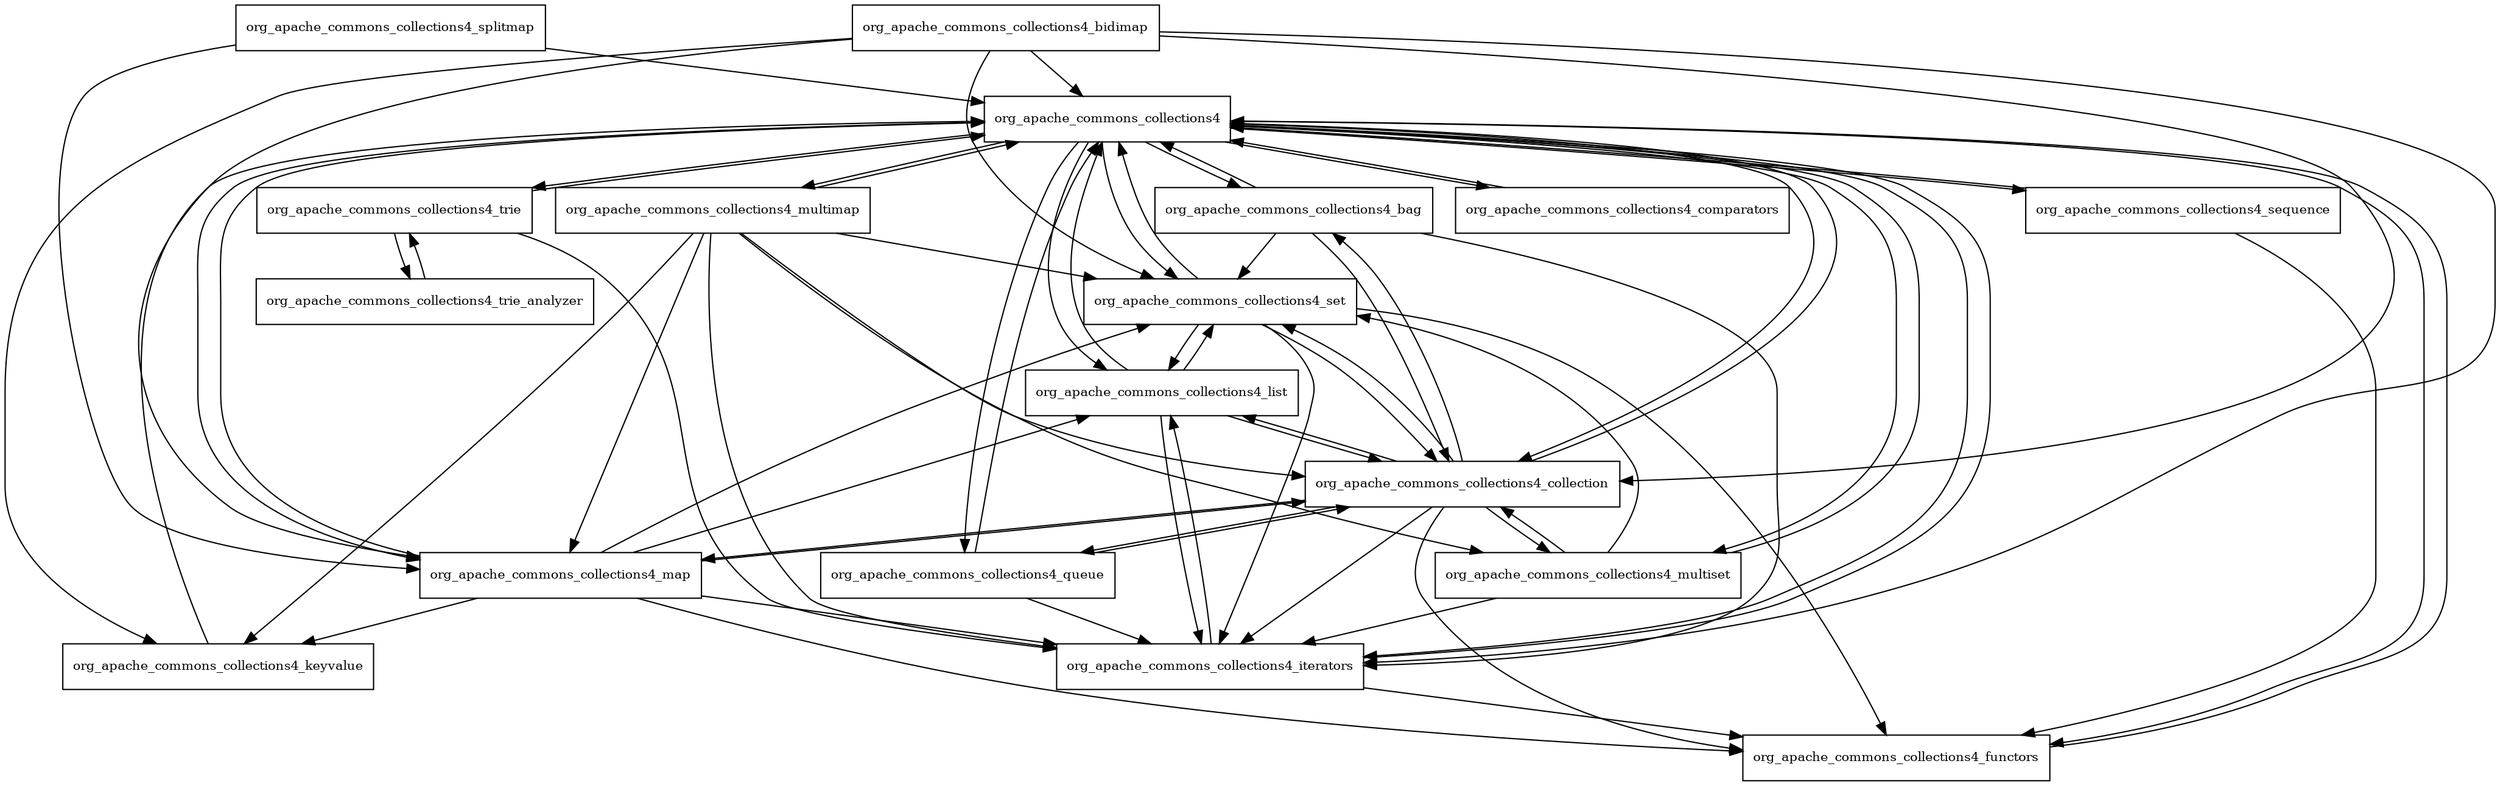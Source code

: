 digraph commons_collections4_4_1_package_dependencies {
  node [shape = box, fontsize=10.0];
  org_apache_commons_collections4 -> org_apache_commons_collections4_bag;
  org_apache_commons_collections4 -> org_apache_commons_collections4_collection;
  org_apache_commons_collections4 -> org_apache_commons_collections4_comparators;
  org_apache_commons_collections4 -> org_apache_commons_collections4_functors;
  org_apache_commons_collections4 -> org_apache_commons_collections4_iterators;
  org_apache_commons_collections4 -> org_apache_commons_collections4_list;
  org_apache_commons_collections4 -> org_apache_commons_collections4_map;
  org_apache_commons_collections4 -> org_apache_commons_collections4_multimap;
  org_apache_commons_collections4 -> org_apache_commons_collections4_multiset;
  org_apache_commons_collections4 -> org_apache_commons_collections4_queue;
  org_apache_commons_collections4 -> org_apache_commons_collections4_sequence;
  org_apache_commons_collections4 -> org_apache_commons_collections4_set;
  org_apache_commons_collections4 -> org_apache_commons_collections4_trie;
  org_apache_commons_collections4_bag -> org_apache_commons_collections4;
  org_apache_commons_collections4_bag -> org_apache_commons_collections4_collection;
  org_apache_commons_collections4_bag -> org_apache_commons_collections4_iterators;
  org_apache_commons_collections4_bag -> org_apache_commons_collections4_set;
  org_apache_commons_collections4_bidimap -> org_apache_commons_collections4;
  org_apache_commons_collections4_bidimap -> org_apache_commons_collections4_collection;
  org_apache_commons_collections4_bidimap -> org_apache_commons_collections4_iterators;
  org_apache_commons_collections4_bidimap -> org_apache_commons_collections4_keyvalue;
  org_apache_commons_collections4_bidimap -> org_apache_commons_collections4_map;
  org_apache_commons_collections4_bidimap -> org_apache_commons_collections4_set;
  org_apache_commons_collections4_collection -> org_apache_commons_collections4;
  org_apache_commons_collections4_collection -> org_apache_commons_collections4_bag;
  org_apache_commons_collections4_collection -> org_apache_commons_collections4_functors;
  org_apache_commons_collections4_collection -> org_apache_commons_collections4_iterators;
  org_apache_commons_collections4_collection -> org_apache_commons_collections4_list;
  org_apache_commons_collections4_collection -> org_apache_commons_collections4_map;
  org_apache_commons_collections4_collection -> org_apache_commons_collections4_multiset;
  org_apache_commons_collections4_collection -> org_apache_commons_collections4_queue;
  org_apache_commons_collections4_collection -> org_apache_commons_collections4_set;
  org_apache_commons_collections4_comparators -> org_apache_commons_collections4;
  org_apache_commons_collections4_functors -> org_apache_commons_collections4;
  org_apache_commons_collections4_iterators -> org_apache_commons_collections4;
  org_apache_commons_collections4_iterators -> org_apache_commons_collections4_functors;
  org_apache_commons_collections4_iterators -> org_apache_commons_collections4_list;
  org_apache_commons_collections4_keyvalue -> org_apache_commons_collections4;
  org_apache_commons_collections4_list -> org_apache_commons_collections4;
  org_apache_commons_collections4_list -> org_apache_commons_collections4_collection;
  org_apache_commons_collections4_list -> org_apache_commons_collections4_iterators;
  org_apache_commons_collections4_list -> org_apache_commons_collections4_set;
  org_apache_commons_collections4_map -> org_apache_commons_collections4;
  org_apache_commons_collections4_map -> org_apache_commons_collections4_collection;
  org_apache_commons_collections4_map -> org_apache_commons_collections4_functors;
  org_apache_commons_collections4_map -> org_apache_commons_collections4_iterators;
  org_apache_commons_collections4_map -> org_apache_commons_collections4_keyvalue;
  org_apache_commons_collections4_map -> org_apache_commons_collections4_list;
  org_apache_commons_collections4_map -> org_apache_commons_collections4_set;
  org_apache_commons_collections4_multimap -> org_apache_commons_collections4;
  org_apache_commons_collections4_multimap -> org_apache_commons_collections4_collection;
  org_apache_commons_collections4_multimap -> org_apache_commons_collections4_iterators;
  org_apache_commons_collections4_multimap -> org_apache_commons_collections4_keyvalue;
  org_apache_commons_collections4_multimap -> org_apache_commons_collections4_map;
  org_apache_commons_collections4_multimap -> org_apache_commons_collections4_multiset;
  org_apache_commons_collections4_multimap -> org_apache_commons_collections4_set;
  org_apache_commons_collections4_multiset -> org_apache_commons_collections4;
  org_apache_commons_collections4_multiset -> org_apache_commons_collections4_collection;
  org_apache_commons_collections4_multiset -> org_apache_commons_collections4_iterators;
  org_apache_commons_collections4_multiset -> org_apache_commons_collections4_set;
  org_apache_commons_collections4_queue -> org_apache_commons_collections4;
  org_apache_commons_collections4_queue -> org_apache_commons_collections4_collection;
  org_apache_commons_collections4_queue -> org_apache_commons_collections4_iterators;
  org_apache_commons_collections4_sequence -> org_apache_commons_collections4;
  org_apache_commons_collections4_sequence -> org_apache_commons_collections4_functors;
  org_apache_commons_collections4_set -> org_apache_commons_collections4;
  org_apache_commons_collections4_set -> org_apache_commons_collections4_collection;
  org_apache_commons_collections4_set -> org_apache_commons_collections4_functors;
  org_apache_commons_collections4_set -> org_apache_commons_collections4_iterators;
  org_apache_commons_collections4_set -> org_apache_commons_collections4_list;
  org_apache_commons_collections4_splitmap -> org_apache_commons_collections4;
  org_apache_commons_collections4_splitmap -> org_apache_commons_collections4_map;
  org_apache_commons_collections4_trie -> org_apache_commons_collections4;
  org_apache_commons_collections4_trie -> org_apache_commons_collections4_iterators;
  org_apache_commons_collections4_trie -> org_apache_commons_collections4_trie_analyzer;
  org_apache_commons_collections4_trie_analyzer -> org_apache_commons_collections4_trie;
}
